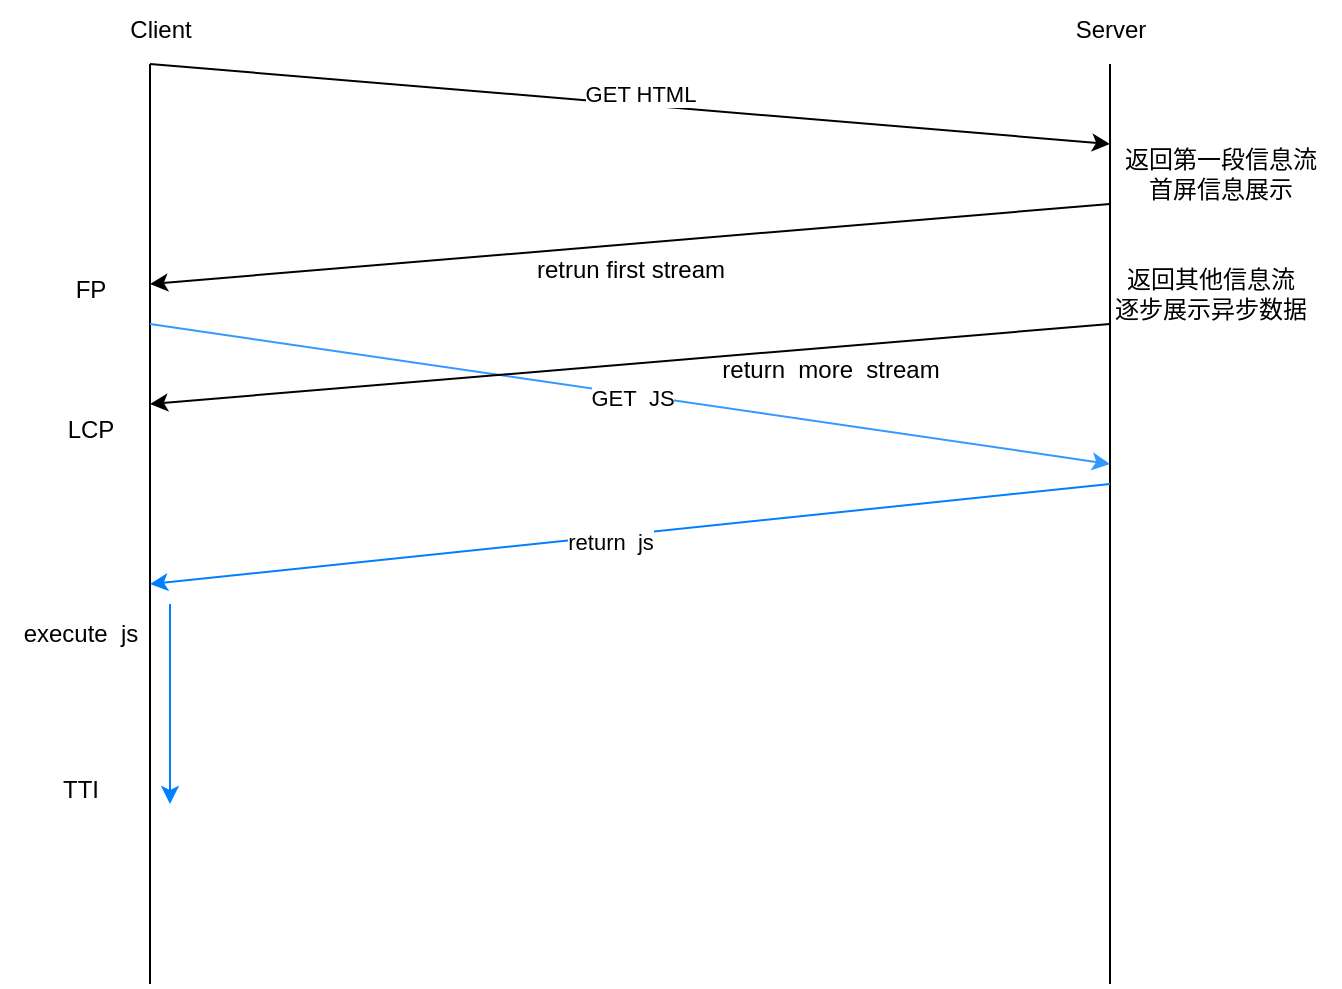 <mxfile version="21.7.4" type="github">
  <diagram name="第 1 页" id="wsmsETIN_bqIqS-NAftC">
    <mxGraphModel dx="954" dy="2317" grid="1" gridSize="10" guides="1" tooltips="1" connect="1" arrows="1" fold="1" page="1" pageScale="1" pageWidth="827" pageHeight="1169" math="0" shadow="0">
      <root>
        <mxCell id="0" />
        <mxCell id="1" parent="0" />
        <mxCell id="UvCax-ur50L_EcmgdJkj-61" value="" style="endArrow=none;html=1;rounded=0;" edge="1" parent="1">
          <mxGeometry width="50" height="50" relative="1" as="geometry">
            <mxPoint x="760" y="-540" as="sourcePoint" />
            <mxPoint x="760" y="-1000" as="targetPoint" />
          </mxGeometry>
        </mxCell>
        <mxCell id="UvCax-ur50L_EcmgdJkj-62" value="" style="endArrow=none;html=1;rounded=0;" edge="1" parent="1">
          <mxGeometry width="50" height="50" relative="1" as="geometry">
            <mxPoint x="280" y="-540" as="sourcePoint" />
            <mxPoint x="280" y="-1000" as="targetPoint" />
          </mxGeometry>
        </mxCell>
        <mxCell id="UvCax-ur50L_EcmgdJkj-63" value="Client" style="text;html=1;align=center;verticalAlign=middle;resizable=0;points=[];autosize=1;strokeColor=none;fillColor=none;" vertex="1" parent="1">
          <mxGeometry x="260" y="-1032" width="50" height="30" as="geometry" />
        </mxCell>
        <mxCell id="UvCax-ur50L_EcmgdJkj-64" value="Server" style="text;html=1;align=center;verticalAlign=middle;resizable=0;points=[];autosize=1;strokeColor=none;fillColor=none;" vertex="1" parent="1">
          <mxGeometry x="730" y="-1032" width="60" height="30" as="geometry" />
        </mxCell>
        <mxCell id="UvCax-ur50L_EcmgdJkj-65" value="" style="endArrow=classic;html=1;rounded=0;" edge="1" parent="1">
          <mxGeometry width="50" height="50" relative="1" as="geometry">
            <mxPoint x="280" y="-1000" as="sourcePoint" />
            <mxPoint x="760" y="-960" as="targetPoint" />
          </mxGeometry>
        </mxCell>
        <mxCell id="UvCax-ur50L_EcmgdJkj-71" value="GET HTML" style="edgeLabel;html=1;align=center;verticalAlign=middle;resizable=0;points=[];" vertex="1" connectable="0" parent="UvCax-ur50L_EcmgdJkj-65">
          <mxGeometry x="-0.126" y="2" relative="1" as="geometry">
            <mxPoint x="35" y="-1" as="offset" />
          </mxGeometry>
        </mxCell>
        <mxCell id="UvCax-ur50L_EcmgdJkj-67" value="" style="endArrow=classic;html=1;rounded=0;" edge="1" parent="1">
          <mxGeometry width="50" height="50" relative="1" as="geometry">
            <mxPoint x="760" y="-930" as="sourcePoint" />
            <mxPoint x="280" y="-890" as="targetPoint" />
          </mxGeometry>
        </mxCell>
        <mxCell id="UvCax-ur50L_EcmgdJkj-68" value="" style="endArrow=classic;html=1;rounded=0;strokeColor=#3399FF;" edge="1" parent="1">
          <mxGeometry width="50" height="50" relative="1" as="geometry">
            <mxPoint x="280" y="-870" as="sourcePoint" />
            <mxPoint x="760" y="-800" as="targetPoint" />
          </mxGeometry>
        </mxCell>
        <mxCell id="UvCax-ur50L_EcmgdJkj-73" value="GET&amp;nbsp; JS" style="edgeLabel;html=1;align=center;verticalAlign=middle;resizable=0;points=[];" vertex="1" connectable="0" parent="UvCax-ur50L_EcmgdJkj-68">
          <mxGeometry x="0.005" y="-2" relative="1" as="geometry">
            <mxPoint as="offset" />
          </mxGeometry>
        </mxCell>
        <mxCell id="UvCax-ur50L_EcmgdJkj-69" value="" style="endArrow=classic;html=1;rounded=0;" edge="1" parent="1">
          <mxGeometry width="50" height="50" relative="1" as="geometry">
            <mxPoint x="760" y="-870" as="sourcePoint" />
            <mxPoint x="280" y="-830" as="targetPoint" />
          </mxGeometry>
        </mxCell>
        <mxCell id="UvCax-ur50L_EcmgdJkj-70" value="" style="endArrow=classic;html=1;rounded=0;strokeColor=#007FFF;" edge="1" parent="1">
          <mxGeometry width="50" height="50" relative="1" as="geometry">
            <mxPoint x="760" y="-790" as="sourcePoint" />
            <mxPoint x="280" y="-740" as="targetPoint" />
          </mxGeometry>
        </mxCell>
        <mxCell id="UvCax-ur50L_EcmgdJkj-77" value="return&amp;nbsp; js" style="edgeLabel;html=1;align=center;verticalAlign=middle;resizable=0;points=[];" vertex="1" connectable="0" parent="UvCax-ur50L_EcmgdJkj-70">
          <mxGeometry x="0.043" y="3" relative="1" as="geometry">
            <mxPoint as="offset" />
          </mxGeometry>
        </mxCell>
        <mxCell id="UvCax-ur50L_EcmgdJkj-72" value="retrun first stream" style="text;html=1;align=center;verticalAlign=middle;resizable=0;points=[];autosize=1;strokeColor=none;fillColor=none;" vertex="1" parent="1">
          <mxGeometry x="460" y="-912" width="120" height="30" as="geometry" />
        </mxCell>
        <mxCell id="UvCax-ur50L_EcmgdJkj-74" value="return&amp;nbsp; more&amp;nbsp; stream" style="text;html=1;align=center;verticalAlign=middle;resizable=0;points=[];autosize=1;strokeColor=none;fillColor=none;" vertex="1" parent="1">
          <mxGeometry x="555" y="-862" width="130" height="30" as="geometry" />
        </mxCell>
        <mxCell id="UvCax-ur50L_EcmgdJkj-75" value="返回第一段信息流&lt;br&gt;首屏信息展示" style="text;html=1;align=center;verticalAlign=middle;resizable=0;points=[];autosize=1;strokeColor=none;fillColor=none;" vertex="1" parent="1">
          <mxGeometry x="755" y="-965" width="120" height="40" as="geometry" />
        </mxCell>
        <mxCell id="UvCax-ur50L_EcmgdJkj-76" value="返回其他信息流&lt;br&gt;逐步展示异步数据" style="text;html=1;align=center;verticalAlign=middle;resizable=0;points=[];autosize=1;strokeColor=none;fillColor=none;" vertex="1" parent="1">
          <mxGeometry x="750" y="-905" width="120" height="40" as="geometry" />
        </mxCell>
        <mxCell id="UvCax-ur50L_EcmgdJkj-78" value="FP" style="text;html=1;align=center;verticalAlign=middle;resizable=0;points=[];autosize=1;strokeColor=none;fillColor=none;" vertex="1" parent="1">
          <mxGeometry x="230" y="-902" width="40" height="30" as="geometry" />
        </mxCell>
        <mxCell id="UvCax-ur50L_EcmgdJkj-79" value="LCP" style="text;html=1;align=center;verticalAlign=middle;resizable=0;points=[];autosize=1;strokeColor=none;fillColor=none;" vertex="1" parent="1">
          <mxGeometry x="225" y="-832" width="50" height="30" as="geometry" />
        </mxCell>
        <mxCell id="UvCax-ur50L_EcmgdJkj-80" value="execute&amp;nbsp; js" style="text;html=1;align=center;verticalAlign=middle;resizable=0;points=[];autosize=1;strokeColor=none;fillColor=none;" vertex="1" parent="1">
          <mxGeometry x="205" y="-730" width="80" height="30" as="geometry" />
        </mxCell>
        <mxCell id="UvCax-ur50L_EcmgdJkj-81" value="" style="endArrow=classic;html=1;rounded=0;strokeColor=#007FFF;" edge="1" parent="1">
          <mxGeometry width="50" height="50" relative="1" as="geometry">
            <mxPoint x="290" y="-730" as="sourcePoint" />
            <mxPoint x="290" y="-630" as="targetPoint" />
          </mxGeometry>
        </mxCell>
        <mxCell id="UvCax-ur50L_EcmgdJkj-83" value="TTI" style="text;html=1;align=center;verticalAlign=middle;resizable=0;points=[];autosize=1;strokeColor=none;fillColor=none;" vertex="1" parent="1">
          <mxGeometry x="225" y="-652" width="40" height="30" as="geometry" />
        </mxCell>
      </root>
    </mxGraphModel>
  </diagram>
</mxfile>
